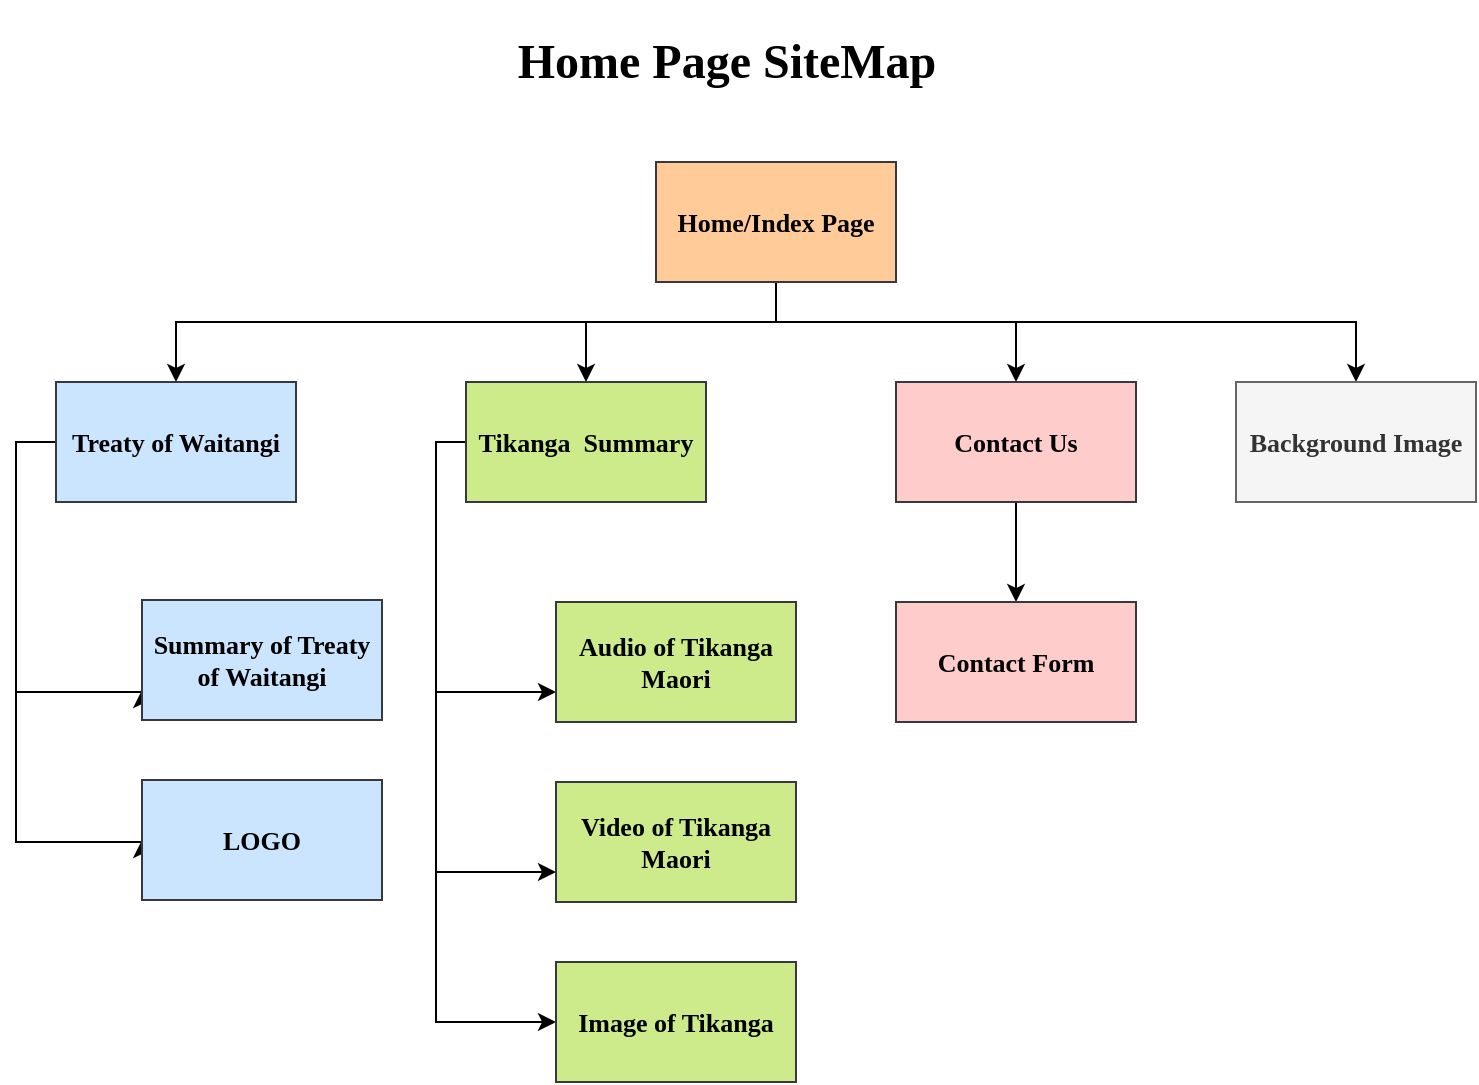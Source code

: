 <mxfile version="15.8.8" type="onedrive" pages="3"><diagram id="dWzkB3mwXwFQ80jrqf2K" name="Page-1"><mxGraphModel dx="1422" dy="762" grid="1" gridSize="10" guides="1" tooltips="1" connect="1" arrows="1" fold="1" page="1" pageScale="1" pageWidth="850" pageHeight="1100" math="0" shadow="0"><root><mxCell id="0"/><mxCell id="1" parent="0"/><mxCell id="Flj9d-RInzJc_Fjn9OW0-2" value="&lt;h1&gt;&lt;font&gt;&lt;b&gt;Home Page SiteMap&lt;/b&gt;&lt;/font&gt;&lt;/h1&gt;" style="text;html=1;align=center;verticalAlign=middle;resizable=0;points=[];autosize=1;strokeColor=none;fillColor=none;fontFamily=Georgia;" parent="1" vertex="1"><mxGeometry x="275" y="45" width="260" height="50" as="geometry"/></mxCell><mxCell id="Flj9d-RInzJc_Fjn9OW0-11" style="edgeStyle=orthogonalEdgeStyle;rounded=0;orthogonalLoop=1;jettySize=auto;html=1;entryX=0.5;entryY=0;entryDx=0;entryDy=0;fontFamily=Georgia;fontSize=13;" parent="1" source="Flj9d-RInzJc_Fjn9OW0-3" target="Flj9d-RInzJc_Fjn9OW0-8" edge="1"><mxGeometry relative="1" as="geometry"><Array as="points"><mxPoint x="430" y="200"/><mxPoint x="130" y="200"/></Array></mxGeometry></mxCell><mxCell id="Flj9d-RInzJc_Fjn9OW0-12" style="edgeStyle=orthogonalEdgeStyle;rounded=0;orthogonalLoop=1;jettySize=auto;html=1;fontFamily=Georgia;fontSize=13;" parent="1" source="Flj9d-RInzJc_Fjn9OW0-3" target="Flj9d-RInzJc_Fjn9OW0-5" edge="1"><mxGeometry relative="1" as="geometry"><Array as="points"><mxPoint x="430" y="200"/><mxPoint x="550" y="200"/></Array></mxGeometry></mxCell><mxCell id="rj1wLN6XygiQzDGOzVW5-5" style="edgeStyle=orthogonalEdgeStyle;rounded=0;orthogonalLoop=1;jettySize=auto;html=1;fontFamily=Georgia;fontSize=13;" parent="1" source="Flj9d-RInzJc_Fjn9OW0-3" target="rj1wLN6XygiQzDGOzVW5-4" edge="1"><mxGeometry relative="1" as="geometry"><Array as="points"><mxPoint x="430" y="200"/><mxPoint x="720" y="200"/></Array></mxGeometry></mxCell><mxCell id="34Hmcm1uJAOAw562Xsvt-8" style="edgeStyle=orthogonalEdgeStyle;rounded=0;orthogonalLoop=1;jettySize=auto;html=1;" edge="1" parent="1" source="Flj9d-RInzJc_Fjn9OW0-3" target="Flj9d-RInzJc_Fjn9OW0-6"><mxGeometry relative="1" as="geometry"><Array as="points"><mxPoint x="430" y="200"/><mxPoint x="335" y="200"/></Array></mxGeometry></mxCell><mxCell id="Flj9d-RInzJc_Fjn9OW0-3" value="Home/Index Page" style="rounded=0;whiteSpace=wrap;html=1;fontFamily=Georgia;fontSize=13;fontStyle=1;fillColor=#ffcc99;strokeColor=#36393d;" parent="1" vertex="1"><mxGeometry x="370" y="120" width="120" height="60" as="geometry"/></mxCell><mxCell id="Flj9d-RInzJc_Fjn9OW0-4" value="Treaty of Waitangi" style="rounded=0;whiteSpace=wrap;html=1;fontFamily=Georgia;" parent="1" vertex="1"><mxGeometry x="70" y="230" width="120" height="60" as="geometry"/></mxCell><mxCell id="Flj9d-RInzJc_Fjn9OW0-21" style="edgeStyle=orthogonalEdgeStyle;rounded=0;orthogonalLoop=1;jettySize=auto;html=1;fontFamily=Georgia;fontSize=13;" parent="1" source="Flj9d-RInzJc_Fjn9OW0-5" target="Flj9d-RInzJc_Fjn9OW0-17" edge="1"><mxGeometry relative="1" as="geometry"/></mxCell><mxCell id="Flj9d-RInzJc_Fjn9OW0-5" value="Contact Us" style="rounded=0;whiteSpace=wrap;html=1;fontFamily=Georgia;fontSize=13;fontStyle=1;fillColor=#ffcccc;strokeColor=#36393d;" parent="1" vertex="1"><mxGeometry x="490" y="230" width="120" height="60" as="geometry"/></mxCell><mxCell id="34Hmcm1uJAOAw562Xsvt-6" style="edgeStyle=orthogonalEdgeStyle;rounded=0;orthogonalLoop=1;jettySize=auto;html=1;entryX=0;entryY=0.75;entryDx=0;entryDy=0;" edge="1" parent="1" source="Flj9d-RInzJc_Fjn9OW0-6" target="34Hmcm1uJAOAw562Xsvt-5"><mxGeometry relative="1" as="geometry"><Array as="points"><mxPoint x="260" y="260"/><mxPoint x="260" y="475"/></Array></mxGeometry></mxCell><mxCell id="34Hmcm1uJAOAw562Xsvt-7" style="edgeStyle=orthogonalEdgeStyle;rounded=0;orthogonalLoop=1;jettySize=auto;html=1;entryX=0;entryY=0.75;entryDx=0;entryDy=0;" edge="1" parent="1" source="Flj9d-RInzJc_Fjn9OW0-6" target="Flj9d-RInzJc_Fjn9OW0-16"><mxGeometry relative="1" as="geometry"><Array as="points"><mxPoint x="260" y="260"/><mxPoint x="260" y="385"/></Array></mxGeometry></mxCell><mxCell id="34Hmcm1uJAOAw562Xsvt-10" style="edgeStyle=orthogonalEdgeStyle;rounded=0;orthogonalLoop=1;jettySize=auto;html=1;entryX=0;entryY=0.5;entryDx=0;entryDy=0;" edge="1" parent="1" source="Flj9d-RInzJc_Fjn9OW0-6" target="34Hmcm1uJAOAw562Xsvt-9"><mxGeometry relative="1" as="geometry"><Array as="points"><mxPoint x="260" y="260"/><mxPoint x="260" y="550"/></Array></mxGeometry></mxCell><mxCell id="Flj9d-RInzJc_Fjn9OW0-6" value="Tikanga&amp;nbsp; Summary" style="rounded=0;whiteSpace=wrap;html=1;fontFamily=Georgia;fontSize=13;fontStyle=1;fillColor=#cdeb8b;strokeColor=#36393d;" parent="1" vertex="1"><mxGeometry x="275" y="230" width="120" height="60" as="geometry"/></mxCell><mxCell id="Flj9d-RInzJc_Fjn9OW0-23" style="edgeStyle=orthogonalEdgeStyle;rounded=0;orthogonalLoop=1;jettySize=auto;html=1;entryX=0;entryY=0.5;entryDx=0;entryDy=0;fontFamily=Georgia;fontSize=13;" parent="1" source="Flj9d-RInzJc_Fjn9OW0-8" target="Flj9d-RInzJc_Fjn9OW0-22" edge="1"><mxGeometry relative="1" as="geometry"><Array as="points"><mxPoint x="50" y="260"/><mxPoint x="50" y="460"/></Array></mxGeometry></mxCell><mxCell id="34Hmcm1uJAOAw562Xsvt-3" style="edgeStyle=orthogonalEdgeStyle;rounded=0;orthogonalLoop=1;jettySize=auto;html=1;entryX=0;entryY=0.75;entryDx=0;entryDy=0;" edge="1" parent="1" source="Flj9d-RInzJc_Fjn9OW0-8" target="Flj9d-RInzJc_Fjn9OW0-14"><mxGeometry relative="1" as="geometry"><Array as="points"><mxPoint x="50" y="260"/><mxPoint x="50" y="385"/></Array></mxGeometry></mxCell><mxCell id="Flj9d-RInzJc_Fjn9OW0-8" value="Treaty of Waitangi" style="rounded=0;whiteSpace=wrap;html=1;fontFamily=Georgia;fontSize=13;fontStyle=1;fillColor=#cce5ff;strokeColor=#36393d;" parent="1" vertex="1"><mxGeometry x="70" y="230" width="120" height="60" as="geometry"/></mxCell><mxCell id="Flj9d-RInzJc_Fjn9OW0-14" value="Summary of Treaty of Waitangi" style="rounded=0;whiteSpace=wrap;html=1;fontFamily=Georgia;fontSize=13;fontStyle=1;fillColor=#cce5ff;strokeColor=#36393d;" parent="1" vertex="1"><mxGeometry x="113" y="339" width="120" height="60" as="geometry"/></mxCell><mxCell id="Flj9d-RInzJc_Fjn9OW0-16" value="Audio of Tikanga Maori" style="rounded=0;whiteSpace=wrap;html=1;fontFamily=Georgia;fontSize=13;fontStyle=1;fillColor=#cdeb8b;strokeColor=#36393d;" parent="1" vertex="1"><mxGeometry x="320" y="340" width="120" height="60" as="geometry"/></mxCell><mxCell id="Flj9d-RInzJc_Fjn9OW0-17" value="Contact Form" style="rounded=0;whiteSpace=wrap;html=1;fontFamily=Georgia;fontSize=13;fontStyle=1;fillColor=#ffcccc;strokeColor=#36393d;" parent="1" vertex="1"><mxGeometry x="490" y="340" width="120" height="60" as="geometry"/></mxCell><mxCell id="Flj9d-RInzJc_Fjn9OW0-22" value="LOGO" style="rounded=0;whiteSpace=wrap;html=1;fontFamily=Georgia;fontSize=13;fontStyle=1;fillColor=#cce5ff;strokeColor=#36393d;" parent="1" vertex="1"><mxGeometry x="113" y="429" width="120" height="60" as="geometry"/></mxCell><mxCell id="rj1wLN6XygiQzDGOzVW5-4" value="Background Image" style="rounded=0;whiteSpace=wrap;html=1;fontFamily=Georgia;fontSize=13;fontStyle=1;fillColor=#f5f5f5;fontColor=#333333;strokeColor=#666666;" parent="1" vertex="1"><mxGeometry x="660" y="230" width="120" height="60" as="geometry"/></mxCell><mxCell id="34Hmcm1uJAOAw562Xsvt-5" value="Video of Tikanga Maori" style="rounded=0;whiteSpace=wrap;html=1;fontFamily=Georgia;fontSize=13;fontStyle=1;fillColor=#cdeb8b;strokeColor=#36393d;" vertex="1" parent="1"><mxGeometry x="320" y="430" width="120" height="60" as="geometry"/></mxCell><mxCell id="34Hmcm1uJAOAw562Xsvt-9" value="Image of Tikanga" style="rounded=0;whiteSpace=wrap;html=1;fontFamily=Georgia;fontSize=13;fontStyle=1;fillColor=#cdeb8b;strokeColor=#36393d;" vertex="1" parent="1"><mxGeometry x="320" y="520" width="120" height="60" as="geometry"/></mxCell></root></mxGraphModel></diagram><diagram id="Qzhj8p9Hujx_ycEimuhR" name="Page-2"><mxGraphModel dx="1422" dy="762" grid="1" gridSize="10" guides="1" tooltips="1" connect="1" arrows="1" fold="1" page="1" pageScale="1" pageWidth="850" pageHeight="1100" math="0" shadow="0"><root><mxCell id="BDp7STDkLtNQy4W6UsNd-0"/><mxCell id="BDp7STDkLtNQy4W6UsNd-1" parent="BDp7STDkLtNQy4W6UsNd-0"/><mxCell id="iTRZT4VyqJyz5aTgJjEm-1" value="&lt;h1&gt;&lt;font&gt;&lt;b&gt;Login Page SiteMap&lt;/b&gt;&lt;/font&gt;&lt;/h1&gt;" style="text;html=1;align=center;verticalAlign=middle;resizable=0;points=[];autosize=1;strokeColor=none;fillColor=none;fontFamily=Georgia;" parent="BDp7STDkLtNQy4W6UsNd-1" vertex="1"><mxGeometry x="275" y="80" width="260" height="50" as="geometry"/></mxCell><mxCell id="iTRZT4VyqJyz5aTgJjEm-3" style="edgeStyle=orthogonalEdgeStyle;rounded=0;orthogonalLoop=1;jettySize=auto;html=1;fontFamily=Georgia;fontSize=13;" parent="BDp7STDkLtNQy4W6UsNd-1" source="iTRZT4VyqJyz5aTgJjEm-7" target="iTRZT4VyqJyz5aTgJjEm-10" edge="1"><mxGeometry relative="1" as="geometry"><Array as="points"><mxPoint x="430" y="235"/><mxPoint x="570" y="235"/></Array></mxGeometry></mxCell><mxCell id="iTRZT4VyqJyz5aTgJjEm-4" style="edgeStyle=orthogonalEdgeStyle;rounded=0;orthogonalLoop=1;jettySize=auto;html=1;fontFamily=Georgia;fontSize=13;" parent="BDp7STDkLtNQy4W6UsNd-1" source="iTRZT4VyqJyz5aTgJjEm-7" target="iTRZT4VyqJyz5aTgJjEm-12" edge="1"><mxGeometry relative="1" as="geometry"><Array as="points"><mxPoint x="430" y="255"/><mxPoint x="430" y="255"/></Array></mxGeometry></mxCell><mxCell id="iTRZT4VyqJyz5aTgJjEm-5" style="edgeStyle=orthogonalEdgeStyle;rounded=0;orthogonalLoop=1;jettySize=auto;html=1;entryX=0.5;entryY=0;entryDx=0;entryDy=0;fontFamily=Georgia;fontSize=13;" parent="BDp7STDkLtNQy4W6UsNd-1" source="iTRZT4VyqJyz5aTgJjEm-7" target="iTRZT4VyqJyz5aTgJjEm-17" edge="1"><mxGeometry relative="1" as="geometry"><Array as="points"><mxPoint x="430" y="235"/><mxPoint x="270" y="235"/></Array></mxGeometry></mxCell><mxCell id="ke87gNr3VP0ExEqkswtu-2" style="edgeStyle=orthogonalEdgeStyle;rounded=0;orthogonalLoop=1;jettySize=auto;html=1;" edge="1" parent="BDp7STDkLtNQy4W6UsNd-1" source="iTRZT4VyqJyz5aTgJjEm-7" target="jBP26QUQ7gGvNX_1QHgm-0"><mxGeometry relative="1" as="geometry"><Array as="points"><mxPoint x="430" y="240"/><mxPoint x="720" y="240"/></Array></mxGeometry></mxCell><mxCell id="iTRZT4VyqJyz5aTgJjEm-7" value="Login Page" style="rounded=0;whiteSpace=wrap;html=1;fontFamily=Georgia;fontSize=13;fontStyle=1;fillColor=#ffcc99;strokeColor=#36393d;" parent="BDp7STDkLtNQy4W6UsNd-1" vertex="1"><mxGeometry x="370" y="155" width="120" height="60" as="geometry"/></mxCell><mxCell id="iTRZT4VyqJyz5aTgJjEm-9" style="edgeStyle=orthogonalEdgeStyle;rounded=0;orthogonalLoop=1;jettySize=auto;html=1;fontFamily=Georgia;fontSize=13;" parent="BDp7STDkLtNQy4W6UsNd-1" source="iTRZT4VyqJyz5aTgJjEm-10" edge="1"><mxGeometry relative="1" as="geometry"><mxPoint x="570" y="375" as="targetPoint"/></mxGeometry></mxCell><mxCell id="iTRZT4VyqJyz5aTgJjEm-10" value="Submit Button" style="rounded=0;whiteSpace=wrap;html=1;fontFamily=Georgia;fontSize=13;fontStyle=1;fillColor=#ffcccc;strokeColor=#36393d;" parent="BDp7STDkLtNQy4W6UsNd-1" vertex="1"><mxGeometry x="510" y="265" width="120" height="60" as="geometry"/></mxCell><mxCell id="iTRZT4VyqJyz5aTgJjEm-12" value="Login Password" style="rounded=0;whiteSpace=wrap;html=1;fontFamily=Georgia;fontSize=13;fontStyle=1;fillColor=#cdeb8b;strokeColor=#36393d;" parent="BDp7STDkLtNQy4W6UsNd-1" vertex="1"><mxGeometry x="365" y="265" width="120" height="60" as="geometry"/></mxCell><mxCell id="iTRZT4VyqJyz5aTgJjEm-17" value="Login Username" style="rounded=0;whiteSpace=wrap;html=1;fontFamily=Georgia;fontSize=13;fontStyle=1;fillColor=#ffff88;strokeColor=#36393d;" parent="BDp7STDkLtNQy4W6UsNd-1" vertex="1"><mxGeometry x="210" y="265" width="120" height="60" as="geometry"/></mxCell><mxCell id="iTRZT4VyqJyz5aTgJjEm-25" value="Access to Admin Page" style="rounded=0;whiteSpace=wrap;html=1;fontFamily=Georgia;fontSize=13;fontStyle=1;fillColor=#dae8fc;strokeColor=#6c8ebf;" parent="BDp7STDkLtNQy4W6UsNd-1" vertex="1"><mxGeometry x="510" y="377" width="120" height="60" as="geometry"/></mxCell><mxCell id="jBP26QUQ7gGvNX_1QHgm-0" value="Background Colour" style="rounded=0;whiteSpace=wrap;html=1;fontFamily=Georgia;fontSize=13;fontStyle=1;fillColor=#eeeeee;strokeColor=#36393d;" vertex="1" parent="BDp7STDkLtNQy4W6UsNd-1"><mxGeometry x="660" y="265" width="120" height="60" as="geometry"/></mxCell></root></mxGraphModel></diagram><diagram id="9bdJ_6FH8geDrPFAuGj1" name="Page-3"><mxGraphModel dx="1673" dy="896" grid="1" gridSize="10" guides="1" tooltips="1" connect="1" arrows="1" fold="1" page="1" pageScale="1" pageWidth="850" pageHeight="1100" math="0" shadow="0"><root><mxCell id="8uGS3SDIbAJG-K7x27mn-0"/><mxCell id="8uGS3SDIbAJG-K7x27mn-1" parent="8uGS3SDIbAJG-K7x27mn-0"/><mxCell id="icxyswuCebvp2lAWEZap-1" value="&lt;h1&gt;&lt;font&gt;&lt;b&gt;Admin Page SiteMap&lt;/b&gt;&lt;/font&gt;&lt;/h1&gt;" style="text;html=1;align=center;verticalAlign=middle;resizable=0;points=[];autosize=1;strokeColor=none;fillColor=none;fontFamily=Georgia;" parent="8uGS3SDIbAJG-K7x27mn-1" vertex="1"><mxGeometry x="280" y="40" width="270" height="50" as="geometry"/></mxCell><mxCell id="BkORbCWNhiCxYmLSy9ve-1" style="edgeStyle=orthogonalEdgeStyle;rounded=0;orthogonalLoop=1;jettySize=auto;html=1;entryX=0.5;entryY=0;entryDx=0;entryDy=0;" edge="1" parent="8uGS3SDIbAJG-K7x27mn-1" source="icxyswuCebvp2lAWEZap-7" target="icxyswuCebvp2lAWEZap-17"><mxGeometry relative="1" as="geometry"><Array as="points"><mxPoint x="440" y="200"/><mxPoint x="133" y="200"/></Array></mxGeometry></mxCell><mxCell id="BkORbCWNhiCxYmLSy9ve-2" style="edgeStyle=orthogonalEdgeStyle;rounded=0;orthogonalLoop=1;jettySize=auto;html=1;entryX=0.5;entryY=0;entryDx=0;entryDy=0;" edge="1" parent="8uGS3SDIbAJG-K7x27mn-1" source="icxyswuCebvp2lAWEZap-7" target="icxyswuCebvp2lAWEZap-12"><mxGeometry relative="1" as="geometry"/></mxCell><mxCell id="BkORbCWNhiCxYmLSy9ve-3" style="edgeStyle=orthogonalEdgeStyle;rounded=0;orthogonalLoop=1;jettySize=auto;html=1;" edge="1" parent="8uGS3SDIbAJG-K7x27mn-1" source="icxyswuCebvp2lAWEZap-7" target="BkORbCWNhiCxYmLSy9ve-0"><mxGeometry relative="1" as="geometry"><Array as="points"><mxPoint x="440" y="200"/><mxPoint x="760" y="200"/></Array></mxGeometry></mxCell><mxCell id="BkORbCWNhiCxYmLSy9ve-4" style="edgeStyle=orthogonalEdgeStyle;rounded=0;orthogonalLoop=1;jettySize=auto;html=1;entryX=0.5;entryY=0;entryDx=0;entryDy=0;" edge="1" parent="8uGS3SDIbAJG-K7x27mn-1" source="icxyswuCebvp2lAWEZap-7" target="icxyswuCebvp2lAWEZap-10"><mxGeometry relative="1" as="geometry"/></mxCell><mxCell id="icxyswuCebvp2lAWEZap-7" value="Admin Page" style="rounded=0;whiteSpace=wrap;html=1;fontFamily=Georgia;fontSize=13;fontStyle=1;fillColor=#ffcc99;strokeColor=#36393d;" parent="8uGS3SDIbAJG-K7x27mn-1" vertex="1"><mxGeometry x="380" y="115" width="120" height="60" as="geometry"/></mxCell><mxCell id="icxyswuCebvp2lAWEZap-47" style="edgeStyle=orthogonalEdgeStyle;rounded=0;orthogonalLoop=1;jettySize=auto;html=1;entryX=0;entryY=0.5;entryDx=0;entryDy=0;fontFamily=Georgia;fontSize=13;" parent="8uGS3SDIbAJG-K7x27mn-1" source="icxyswuCebvp2lAWEZap-10" target="icxyswuCebvp2lAWEZap-42" edge="1"><mxGeometry relative="1" as="geometry"><Array as="points"><mxPoint x="550" y="337"/></Array></mxGeometry></mxCell><mxCell id="icxyswuCebvp2lAWEZap-48" style="edgeStyle=orthogonalEdgeStyle;rounded=0;orthogonalLoop=1;jettySize=auto;html=1;entryX=0;entryY=0.75;entryDx=0;entryDy=0;fontFamily=Georgia;fontSize=13;" parent="8uGS3SDIbAJG-K7x27mn-1" source="icxyswuCebvp2lAWEZap-10" target="icxyswuCebvp2lAWEZap-44" edge="1"><mxGeometry relative="1" as="geometry"><Array as="points"><mxPoint x="550" y="403"/></Array></mxGeometry></mxCell><mxCell id="icxyswuCebvp2lAWEZap-49" style="edgeStyle=orthogonalEdgeStyle;rounded=0;orthogonalLoop=1;jettySize=auto;html=1;entryX=0;entryY=0.5;entryDx=0;entryDy=0;fontFamily=Georgia;fontSize=13;" parent="8uGS3SDIbAJG-K7x27mn-1" source="icxyswuCebvp2lAWEZap-10" target="icxyswuCebvp2lAWEZap-43" edge="1"><mxGeometry relative="1" as="geometry"><Array as="points"><mxPoint x="550" y="451"/></Array></mxGeometry></mxCell><mxCell id="icxyswuCebvp2lAWEZap-50" style="edgeStyle=orthogonalEdgeStyle;rounded=0;orthogonalLoop=1;jettySize=auto;html=1;entryX=0;entryY=0.75;entryDx=0;entryDy=0;fontFamily=Georgia;fontSize=13;" parent="8uGS3SDIbAJG-K7x27mn-1" source="icxyswuCebvp2lAWEZap-10" target="icxyswuCebvp2lAWEZap-45" edge="1"><mxGeometry relative="1" as="geometry"><Array as="points"><mxPoint x="550" y="511"/></Array></mxGeometry></mxCell><mxCell id="icxyswuCebvp2lAWEZap-51" style="edgeStyle=orthogonalEdgeStyle;rounded=0;orthogonalLoop=1;jettySize=auto;html=1;entryX=0;entryY=0.75;entryDx=0;entryDy=0;fontFamily=Georgia;fontSize=13;" parent="8uGS3SDIbAJG-K7x27mn-1" source="icxyswuCebvp2lAWEZap-10" target="icxyswuCebvp2lAWEZap-46" edge="1"><mxGeometry relative="1" as="geometry"><Array as="points"><mxPoint x="550" y="561"/></Array></mxGeometry></mxCell><mxCell id="icxyswuCebvp2lAWEZap-10" value="Popular Literature" style="rounded=0;whiteSpace=wrap;html=1;fontFamily=Georgia;fontSize=13;fontStyle=1;fillColor=#ffcccc;strokeColor=#36393d;" parent="8uGS3SDIbAJG-K7x27mn-1" vertex="1"><mxGeometry x="500" y="226" width="140" height="60" as="geometry"/></mxCell><mxCell id="icxyswuCebvp2lAWEZap-11" style="edgeStyle=orthogonalEdgeStyle;rounded=0;orthogonalLoop=1;jettySize=auto;html=1;entryX=0.5;entryY=0;entryDx=0;entryDy=0;fontFamily=Georgia;fontSize=13;" parent="8uGS3SDIbAJG-K7x27mn-1" source="icxyswuCebvp2lAWEZap-12" target="icxyswuCebvp2lAWEZap-20" edge="1"><mxGeometry relative="1" as="geometry"><Array as="points"><mxPoint x="380" y="309"/><mxPoint x="292" y="309"/></Array></mxGeometry></mxCell><mxCell id="icxyswuCebvp2lAWEZap-34" style="edgeStyle=orthogonalEdgeStyle;rounded=0;orthogonalLoop=1;jettySize=auto;html=1;fontFamily=Georgia;fontSize=13;" parent="8uGS3SDIbAJG-K7x27mn-1" source="icxyswuCebvp2lAWEZap-12" target="icxyswuCebvp2lAWEZap-24" edge="1"><mxGeometry relative="1" as="geometry"/></mxCell><mxCell id="icxyswuCebvp2lAWEZap-35" style="edgeStyle=orthogonalEdgeStyle;rounded=0;orthogonalLoop=1;jettySize=auto;html=1;fontFamily=Georgia;fontSize=13;" parent="8uGS3SDIbAJG-K7x27mn-1" source="icxyswuCebvp2lAWEZap-12" target="icxyswuCebvp2lAWEZap-27" edge="1"><mxGeometry relative="1" as="geometry"><Array as="points"><mxPoint x="380" y="364"/><mxPoint x="448" y="364"/></Array></mxGeometry></mxCell><mxCell id="icxyswuCebvp2lAWEZap-36" style="edgeStyle=orthogonalEdgeStyle;rounded=0;orthogonalLoop=1;jettySize=auto;html=1;fontFamily=Georgia;fontSize=13;" parent="8uGS3SDIbAJG-K7x27mn-1" source="icxyswuCebvp2lAWEZap-12" target="icxyswuCebvp2lAWEZap-28" edge="1"><mxGeometry relative="1" as="geometry"><Array as="points"><mxPoint x="380" y="364"/><mxPoint x="292" y="364"/></Array></mxGeometry></mxCell><mxCell id="icxyswuCebvp2lAWEZap-37" style="edgeStyle=orthogonalEdgeStyle;rounded=0;orthogonalLoop=1;jettySize=auto;html=1;fontFamily=Georgia;fontSize=13;" parent="8uGS3SDIbAJG-K7x27mn-1" source="icxyswuCebvp2lAWEZap-12" target="icxyswuCebvp2lAWEZap-26" edge="1"><mxGeometry relative="1" as="geometry"><Array as="points"><mxPoint x="380" y="364"/><mxPoint x="370" y="364"/></Array></mxGeometry></mxCell><mxCell id="icxyswuCebvp2lAWEZap-62" style="edgeStyle=orthogonalEdgeStyle;rounded=0;orthogonalLoop=1;jettySize=auto;html=1;fontFamily=Georgia;fontSize=13;" parent="8uGS3SDIbAJG-K7x27mn-1" source="icxyswuCebvp2lAWEZap-12" target="icxyswuCebvp2lAWEZap-25" edge="1"><mxGeometry relative="1" as="geometry"/></mxCell><mxCell id="icxyswuCebvp2lAWEZap-12" value="Student Gallery" style="rounded=0;whiteSpace=wrap;html=1;fontFamily=Georgia;fontSize=13;fontStyle=1;fillColor=#cdeb8b;strokeColor=#36393d;" parent="8uGS3SDIbAJG-K7x27mn-1" vertex="1"><mxGeometry x="320" y="228" width="120" height="60" as="geometry"/></mxCell><mxCell id="icxyswuCebvp2lAWEZap-74" style="edgeStyle=orthogonalEdgeStyle;rounded=0;orthogonalLoop=1;jettySize=auto;html=1;fontFamily=Georgia;fontSize=13;" parent="8uGS3SDIbAJG-K7x27mn-1" source="icxyswuCebvp2lAWEZap-17" target="icxyswuCebvp2lAWEZap-53" edge="1"><mxGeometry relative="1" as="geometry"><Array as="points"><mxPoint x="68" y="334"/></Array></mxGeometry></mxCell><mxCell id="icxyswuCebvp2lAWEZap-75" style="edgeStyle=orthogonalEdgeStyle;rounded=0;orthogonalLoop=1;jettySize=auto;html=1;entryX=0;entryY=0.75;entryDx=0;entryDy=0;fontFamily=Georgia;fontSize=13;" parent="8uGS3SDIbAJG-K7x27mn-1" source="icxyswuCebvp2lAWEZap-17" target="icxyswuCebvp2lAWEZap-56" edge="1"><mxGeometry relative="1" as="geometry"><Array as="points"><mxPoint x="68" y="492"/></Array></mxGeometry></mxCell><mxCell id="icxyswuCebvp2lAWEZap-77" style="edgeStyle=orthogonalEdgeStyle;rounded=0;orthogonalLoop=1;jettySize=auto;html=1;entryX=0;entryY=0.25;entryDx=0;entryDy=0;fontFamily=Georgia;fontSize=13;" parent="8uGS3SDIbAJG-K7x27mn-1" source="icxyswuCebvp2lAWEZap-17" target="icxyswuCebvp2lAWEZap-58" edge="1"><mxGeometry relative="1" as="geometry"><Array as="points"><mxPoint x="68" y="803"/></Array></mxGeometry></mxCell><mxCell id="icxyswuCebvp2lAWEZap-79" style="edgeStyle=orthogonalEdgeStyle;rounded=0;orthogonalLoop=1;jettySize=auto;html=1;entryX=0;entryY=0.75;entryDx=0;entryDy=0;fontFamily=Georgia;fontSize=13;" parent="8uGS3SDIbAJG-K7x27mn-1" source="icxyswuCebvp2lAWEZap-17" target="icxyswuCebvp2lAWEZap-57" edge="1"><mxGeometry relative="1" as="geometry"><Array as="points"><mxPoint x="68" y="652"/></Array></mxGeometry></mxCell><mxCell id="icxyswuCebvp2lAWEZap-17" value="Books &amp;amp; Materials" style="rounded=0;whiteSpace=wrap;html=1;fontFamily=Georgia;fontSize=13;fontStyle=1;fillColor=#ffff88;strokeColor=#36393d;" parent="8uGS3SDIbAJG-K7x27mn-1" vertex="1"><mxGeometry x="68" y="225" width="130" height="60" as="geometry"/></mxCell><mxCell id="icxyswuCebvp2lAWEZap-20" value="Pix 1" style="rounded=0;whiteSpace=wrap;html=1;fontFamily=Georgia;fontSize=13;fontStyle=1;fillColor=#cdeb8b;strokeColor=#36393d;" parent="8uGS3SDIbAJG-K7x27mn-1" vertex="1"><mxGeometry x="260" y="324" width="65" height="25" as="geometry"/></mxCell><mxCell id="icxyswuCebvp2lAWEZap-24" value="Pix 2" style="rounded=0;whiteSpace=wrap;html=1;fontFamily=Georgia;fontSize=13;fontStyle=1;fillColor=#cdeb8b;strokeColor=#36393d;" parent="8uGS3SDIbAJG-K7x27mn-1" vertex="1"><mxGeometry x="338" y="324" width="65" height="25" as="geometry"/></mxCell><mxCell id="icxyswuCebvp2lAWEZap-25" value="Pix3" style="rounded=0;whiteSpace=wrap;html=1;fontFamily=Georgia;fontSize=13;fontStyle=1;fillColor=#cdeb8b;strokeColor=#36393d;" parent="8uGS3SDIbAJG-K7x27mn-1" vertex="1"><mxGeometry x="415" y="324" width="65" height="25" as="geometry"/></mxCell><mxCell id="icxyswuCebvp2lAWEZap-26" value="Pix 5" style="rounded=0;whiteSpace=wrap;html=1;fontFamily=Georgia;fontSize=13;fontStyle=1;fillColor=#cdeb8b;strokeColor=#36393d;" parent="8uGS3SDIbAJG-K7x27mn-1" vertex="1"><mxGeometry x="338" y="376" width="65" height="25" as="geometry"/></mxCell><mxCell id="icxyswuCebvp2lAWEZap-27" value="Pix 6" style="rounded=0;whiteSpace=wrap;html=1;fontFamily=Georgia;fontSize=13;fontStyle=1;fillColor=#cdeb8b;strokeColor=#36393d;" parent="8uGS3SDIbAJG-K7x27mn-1" vertex="1"><mxGeometry x="415" y="376" width="65" height="25" as="geometry"/></mxCell><mxCell id="icxyswuCebvp2lAWEZap-28" value="Pix 4" style="rounded=0;whiteSpace=wrap;html=1;fontFamily=Georgia;fontSize=13;fontStyle=1;fillColor=#cdeb8b;strokeColor=#36393d;" parent="8uGS3SDIbAJG-K7x27mn-1" vertex="1"><mxGeometry x="260" y="376" width="65" height="25" as="geometry"/></mxCell><mxCell id="icxyswuCebvp2lAWEZap-42" value="Book Name" style="rounded=0;whiteSpace=wrap;html=1;fontFamily=Georgia;fontSize=13;fontStyle=1;fillColor=#ffcccc;strokeColor=#36393d;" parent="8uGS3SDIbAJG-K7x27mn-1" vertex="1"><mxGeometry x="575" y="314.5" width="90" height="44.5" as="geometry"/></mxCell><mxCell id="icxyswuCebvp2lAWEZap-43" value="Year" style="rounded=0;whiteSpace=wrap;html=1;fontFamily=Georgia;fontSize=13;fontStyle=1;fillColor=#ffcccc;strokeColor=#36393d;" parent="8uGS3SDIbAJG-K7x27mn-1" vertex="1"><mxGeometry x="575" y="431" width="90" height="40" as="geometry"/></mxCell><mxCell id="icxyswuCebvp2lAWEZap-44" value="Author" style="rounded=0;whiteSpace=wrap;html=1;fontFamily=Georgia;fontSize=13;fontStyle=1;fillColor=#ffcccc;strokeColor=#36393d;" parent="8uGS3SDIbAJG-K7x27mn-1" vertex="1"><mxGeometry x="575" y="373.5" width="90" height="40" as="geometry"/></mxCell><mxCell id="icxyswuCebvp2lAWEZap-45" value="Rank" style="rounded=0;whiteSpace=wrap;html=1;fontFamily=Georgia;fontSize=13;fontStyle=1;fillColor=#ffcccc;strokeColor=#36393d;" parent="8uGS3SDIbAJG-K7x27mn-1" vertex="1"><mxGeometry x="575" y="481" width="90" height="40" as="geometry"/></mxCell><mxCell id="icxyswuCebvp2lAWEZap-46" value="Status" style="rounded=0;whiteSpace=wrap;html=1;fontFamily=Georgia;fontSize=13;fontStyle=1;fillColor=#ffcccc;strokeColor=#36393d;" parent="8uGS3SDIbAJG-K7x27mn-1" vertex="1"><mxGeometry x="575" y="531" width="90" height="40" as="geometry"/></mxCell><mxCell id="icxyswuCebvp2lAWEZap-80" style="edgeStyle=orthogonalEdgeStyle;rounded=0;orthogonalLoop=1;jettySize=auto;html=1;exitX=0.5;exitY=1;exitDx=0;exitDy=0;entryX=0;entryY=0.75;entryDx=0;entryDy=0;fontFamily=Georgia;fontSize=13;" parent="8uGS3SDIbAJG-K7x27mn-1" source="icxyswuCebvp2lAWEZap-53" target="icxyswuCebvp2lAWEZap-60" edge="1"><mxGeometry relative="1" as="geometry"><Array as="points"><mxPoint x="119" y="340"/><mxPoint x="119" y="445"/></Array></mxGeometry></mxCell><mxCell id="icxyswuCebvp2lAWEZap-83" style="edgeStyle=orthogonalEdgeStyle;rounded=0;orthogonalLoop=1;jettySize=auto;html=1;exitX=0.5;exitY=1;exitDx=0;exitDy=0;entryX=0;entryY=0.75;entryDx=0;entryDy=0;fontFamily=Georgia;fontSize=13;" parent="8uGS3SDIbAJG-K7x27mn-1" source="icxyswuCebvp2lAWEZap-53" target="icxyswuCebvp2lAWEZap-61" edge="1"><mxGeometry relative="1" as="geometry"><Array as="points"><mxPoint x="119" y="340"/><mxPoint x="119" y="406"/></Array></mxGeometry></mxCell><mxCell id="icxyswuCebvp2lAWEZap-84" style="edgeStyle=orthogonalEdgeStyle;rounded=0;orthogonalLoop=1;jettySize=auto;html=1;exitX=0.5;exitY=1;exitDx=0;exitDy=0;entryX=0;entryY=0.75;entryDx=0;entryDy=0;fontFamily=Georgia;fontSize=13;" parent="8uGS3SDIbAJG-K7x27mn-1" source="icxyswuCebvp2lAWEZap-53" target="icxyswuCebvp2lAWEZap-59" edge="1"><mxGeometry relative="1" as="geometry"><Array as="points"><mxPoint x="118" y="340"/><mxPoint x="118" y="375"/></Array></mxGeometry></mxCell><mxCell id="icxyswuCebvp2lAWEZap-53" value="Fiction" style="rounded=0;whiteSpace=wrap;html=1;fontFamily=Georgia;fontSize=13;fontStyle=1;fillColor=#ffff88;strokeColor=#36393d;" parent="8uGS3SDIbAJG-K7x27mn-1" vertex="1"><mxGeometry x="98" y="313.5" width="90" height="26.5" as="geometry"/></mxCell><mxCell id="icxyswuCebvp2lAWEZap-54" value="Status" style="rounded=0;whiteSpace=wrap;html=1;fontFamily=Georgia;fontSize=13;fontStyle=1;fillColor=#ffcccc;strokeColor=#36393d;" parent="8uGS3SDIbAJG-K7x27mn-1" vertex="1"><mxGeometry x="575" y="531" width="90" height="40" as="geometry"/></mxCell><mxCell id="pMeQmOEzvFU1qC4vppIH-9" style="edgeStyle=orthogonalEdgeStyle;rounded=0;orthogonalLoop=1;jettySize=auto;html=1;exitX=0.5;exitY=1;exitDx=0;exitDy=0;entryX=0;entryY=0.5;entryDx=0;entryDy=0;" edge="1" parent="8uGS3SDIbAJG-K7x27mn-1" source="icxyswuCebvp2lAWEZap-56" target="icxyswuCebvp2lAWEZap-64"><mxGeometry relative="1" as="geometry"><Array as="points"><mxPoint x="118" y="500"/><mxPoint x="118" y="593"/></Array></mxGeometry></mxCell><mxCell id="pMeQmOEzvFU1qC4vppIH-10" style="edgeStyle=orthogonalEdgeStyle;rounded=0;orthogonalLoop=1;jettySize=auto;html=1;exitX=0.5;exitY=1;exitDx=0;exitDy=0;entryX=0;entryY=0.5;entryDx=0;entryDy=0;" edge="1" parent="8uGS3SDIbAJG-K7x27mn-1" source="icxyswuCebvp2lAWEZap-56" target="icxyswuCebvp2lAWEZap-65"><mxGeometry relative="1" as="geometry"><Array as="points"><mxPoint x="118" y="500"/><mxPoint x="118" y="559"/></Array></mxGeometry></mxCell><mxCell id="pMeQmOEzvFU1qC4vppIH-11" style="edgeStyle=orthogonalEdgeStyle;rounded=0;orthogonalLoop=1;jettySize=auto;html=1;exitX=0.5;exitY=1;exitDx=0;exitDy=0;entryX=0;entryY=0.75;entryDx=0;entryDy=0;" edge="1" parent="8uGS3SDIbAJG-K7x27mn-1" source="icxyswuCebvp2lAWEZap-56" target="icxyswuCebvp2lAWEZap-63"><mxGeometry relative="1" as="geometry"><Array as="points"><mxPoint x="120" y="500"/><mxPoint x="120" y="534"/></Array></mxGeometry></mxCell><mxCell id="icxyswuCebvp2lAWEZap-56" value="Non-Fiction" style="rounded=0;whiteSpace=wrap;html=1;fontFamily=Georgia;fontSize=13;fontStyle=1;fillColor=#ffff88;strokeColor=#36393d;" parent="8uGS3SDIbAJG-K7x27mn-1" vertex="1"><mxGeometry x="98" y="470" width="90" height="30" as="geometry"/></mxCell><mxCell id="pMeQmOEzvFU1qC4vppIH-5" style="edgeStyle=orthogonalEdgeStyle;rounded=0;orthogonalLoop=1;jettySize=auto;html=1;entryX=0;entryY=0.75;entryDx=0;entryDy=0;" edge="1" parent="8uGS3SDIbAJG-K7x27mn-1" source="icxyswuCebvp2lAWEZap-57" target="icxyswuCebvp2lAWEZap-68"><mxGeometry relative="1" as="geometry"><Array as="points"><mxPoint x="118" y="772"/></Array></mxGeometry></mxCell><mxCell id="pMeQmOEzvFU1qC4vppIH-6" style="edgeStyle=orthogonalEdgeStyle;rounded=0;orthogonalLoop=1;jettySize=auto;html=1;entryX=0;entryY=0.25;entryDx=0;entryDy=0;" edge="1" parent="8uGS3SDIbAJG-K7x27mn-1" source="icxyswuCebvp2lAWEZap-57" target="icxyswuCebvp2lAWEZap-69"><mxGeometry relative="1" as="geometry"><Array as="points"><mxPoint x="118" y="721"/></Array></mxGeometry></mxCell><mxCell id="pMeQmOEzvFU1qC4vppIH-7" style="edgeStyle=orthogonalEdgeStyle;rounded=0;orthogonalLoop=1;jettySize=auto;html=1;entryX=0;entryY=0.25;entryDx=0;entryDy=0;" edge="1" parent="8uGS3SDIbAJG-K7x27mn-1" source="icxyswuCebvp2lAWEZap-57" target="icxyswuCebvp2lAWEZap-67"><mxGeometry relative="1" as="geometry"><Array as="points"><mxPoint x="118" y="687"/></Array></mxGeometry></mxCell><mxCell id="icxyswuCebvp2lAWEZap-57" value="DVDs" style="rounded=0;whiteSpace=wrap;html=1;fontFamily=Georgia;fontSize=13;fontStyle=1;fillColor=#ffff88;strokeColor=#36393d;" parent="8uGS3SDIbAJG-K7x27mn-1" vertex="1"><mxGeometry x="98" y="630" width="90" height="30" as="geometry"/></mxCell><mxCell id="pMeQmOEzvFU1qC4vppIH-1" style="edgeStyle=orthogonalEdgeStyle;rounded=0;orthogonalLoop=1;jettySize=auto;html=1;exitX=0.5;exitY=1;exitDx=0;exitDy=0;entryX=0;entryY=0.75;entryDx=0;entryDy=0;" edge="1" parent="8uGS3SDIbAJG-K7x27mn-1" source="icxyswuCebvp2lAWEZap-58" target="icxyswuCebvp2lAWEZap-72"><mxGeometry relative="1" as="geometry"><Array as="points"><mxPoint x="118" y="830"/><mxPoint x="118" y="927"/></Array></mxGeometry></mxCell><mxCell id="pMeQmOEzvFU1qC4vppIH-3" style="edgeStyle=orthogonalEdgeStyle;rounded=0;orthogonalLoop=1;jettySize=auto;html=1;exitX=0.5;exitY=1;exitDx=0;exitDy=0;entryX=0;entryY=0.75;entryDx=0;entryDy=0;" edge="1" parent="8uGS3SDIbAJG-K7x27mn-1" source="icxyswuCebvp2lAWEZap-58" target="icxyswuCebvp2lAWEZap-73"><mxGeometry relative="1" as="geometry"><Array as="points"><mxPoint x="120" y="830"/><mxPoint x="120" y="853"/><mxPoint x="118" y="853"/><mxPoint x="118" y="892"/></Array></mxGeometry></mxCell><mxCell id="pMeQmOEzvFU1qC4vppIH-4" style="edgeStyle=orthogonalEdgeStyle;rounded=0;orthogonalLoop=1;jettySize=auto;html=1;exitX=0.5;exitY=1;exitDx=0;exitDy=0;entryX=0;entryY=0.75;entryDx=0;entryDy=0;" edge="1" parent="8uGS3SDIbAJG-K7x27mn-1" source="icxyswuCebvp2lAWEZap-58" target="icxyswuCebvp2lAWEZap-71"><mxGeometry relative="1" as="geometry"><Array as="points"><mxPoint x="120" y="830"/><mxPoint x="120" y="861"/></Array></mxGeometry></mxCell><mxCell id="icxyswuCebvp2lAWEZap-58" value="Audio Books" style="rounded=0;whiteSpace=wrap;html=1;fontFamily=Georgia;fontSize=13;fontStyle=1;fillColor=#ffff88;strokeColor=#36393d;" parent="8uGS3SDIbAJG-K7x27mn-1" vertex="1"><mxGeometry x="98" y="793" width="90" height="37" as="geometry"/></mxCell><mxCell id="icxyswuCebvp2lAWEZap-59" value="Title" style="rounded=0;whiteSpace=wrap;html=1;fontFamily=Georgia;fontSize=13;fontStyle=1;fillColor=#ffff88;strokeColor=#36393d;" parent="8uGS3SDIbAJG-K7x27mn-1" vertex="1"><mxGeometry x="139" y="354" width="80" height="28" as="geometry"/></mxCell><mxCell id="icxyswuCebvp2lAWEZap-60" value="Year Published" style="rounded=0;whiteSpace=wrap;html=1;fontFamily=Georgia;fontSize=13;fontStyle=1;fillColor=#ffff88;strokeColor=#36393d;" parent="8uGS3SDIbAJG-K7x27mn-1" vertex="1"><mxGeometry x="139" y="420" width="80" height="33" as="geometry"/></mxCell><mxCell id="icxyswuCebvp2lAWEZap-61" value="Author" style="rounded=0;whiteSpace=wrap;html=1;fontFamily=Georgia;fontSize=13;fontStyle=1;fillColor=#ffff88;strokeColor=#36393d;" parent="8uGS3SDIbAJG-K7x27mn-1" vertex="1"><mxGeometry x="139" y="389" width="80" height="22" as="geometry"/></mxCell><mxCell id="icxyswuCebvp2lAWEZap-63" value="Title" style="rounded=0;whiteSpace=wrap;html=1;fontFamily=Georgia;fontSize=13;fontStyle=1;fillColor=#ffff88;strokeColor=#36393d;" parent="8uGS3SDIbAJG-K7x27mn-1" vertex="1"><mxGeometry x="138" y="513" width="80" height="28" as="geometry"/></mxCell><mxCell id="icxyswuCebvp2lAWEZap-64" value="Year Published" style="rounded=0;whiteSpace=wrap;html=1;fontFamily=Georgia;fontSize=13;fontStyle=1;fillColor=#ffff88;strokeColor=#36393d;" parent="8uGS3SDIbAJG-K7x27mn-1" vertex="1"><mxGeometry x="138" y="579" width="80" height="34" as="geometry"/></mxCell><mxCell id="icxyswuCebvp2lAWEZap-65" value="Author" style="rounded=0;whiteSpace=wrap;html=1;fontFamily=Georgia;fontSize=13;fontStyle=1;fillColor=#ffff88;strokeColor=#36393d;" parent="8uGS3SDIbAJG-K7x27mn-1" vertex="1"><mxGeometry x="138" y="548" width="80" height="22" as="geometry"/></mxCell><mxCell id="icxyswuCebvp2lAWEZap-67" value="Title" style="rounded=0;whiteSpace=wrap;html=1;fontFamily=Georgia;fontSize=13;fontStyle=1;fillColor=#ffff88;strokeColor=#36393d;" parent="8uGS3SDIbAJG-K7x27mn-1" vertex="1"><mxGeometry x="138" y="680" width="80" height="28" as="geometry"/></mxCell><mxCell id="icxyswuCebvp2lAWEZap-68" value="Release Date" style="rounded=0;whiteSpace=wrap;html=1;fontFamily=Georgia;fontSize=13;fontStyle=1;fillColor=#ffff88;strokeColor=#36393d;" parent="8uGS3SDIbAJG-K7x27mn-1" vertex="1"><mxGeometry x="138" y="746" width="80" height="34" as="geometry"/></mxCell><mxCell id="icxyswuCebvp2lAWEZap-69" value="Author" style="rounded=0;whiteSpace=wrap;html=1;fontFamily=Georgia;fontSize=13;fontStyle=1;fillColor=#ffff88;strokeColor=#36393d;" parent="8uGS3SDIbAJG-K7x27mn-1" vertex="1"><mxGeometry x="138" y="715" width="80" height="22" as="geometry"/></mxCell><mxCell id="icxyswuCebvp2lAWEZap-71" value="Title" style="rounded=0;whiteSpace=wrap;html=1;fontFamily=Georgia;fontSize=13;fontStyle=1;fillColor=#ffff88;strokeColor=#36393d;" parent="8uGS3SDIbAJG-K7x27mn-1" vertex="1"><mxGeometry x="138" y="840" width="80" height="28" as="geometry"/></mxCell><mxCell id="icxyswuCebvp2lAWEZap-72" value="Duration" style="rounded=0;whiteSpace=wrap;html=1;fontFamily=Georgia;fontSize=13;fontStyle=1;fillColor=#ffff88;strokeColor=#36393d;" parent="8uGS3SDIbAJG-K7x27mn-1" vertex="1"><mxGeometry x="138" y="906" width="80" height="28" as="geometry"/></mxCell><mxCell id="icxyswuCebvp2lAWEZap-73" value="Author" style="rounded=0;whiteSpace=wrap;html=1;fontFamily=Georgia;fontSize=13;fontStyle=1;fillColor=#ffff88;strokeColor=#36393d;" parent="8uGS3SDIbAJG-K7x27mn-1" vertex="1"><mxGeometry x="138" y="875" width="80" height="22" as="geometry"/></mxCell><mxCell id="BkORbCWNhiCxYmLSy9ve-0" value="Background Colour" style="rounded=0;whiteSpace=wrap;html=1;fontFamily=Georgia;fontSize=13;fontStyle=1;fillColor=#fff2cc;strokeColor=#d6b656;gradientColor=#ffd966;" vertex="1" parent="8uGS3SDIbAJG-K7x27mn-1"><mxGeometry x="690" y="227" width="140" height="60" as="geometry"/></mxCell></root></mxGraphModel></diagram></mxfile>